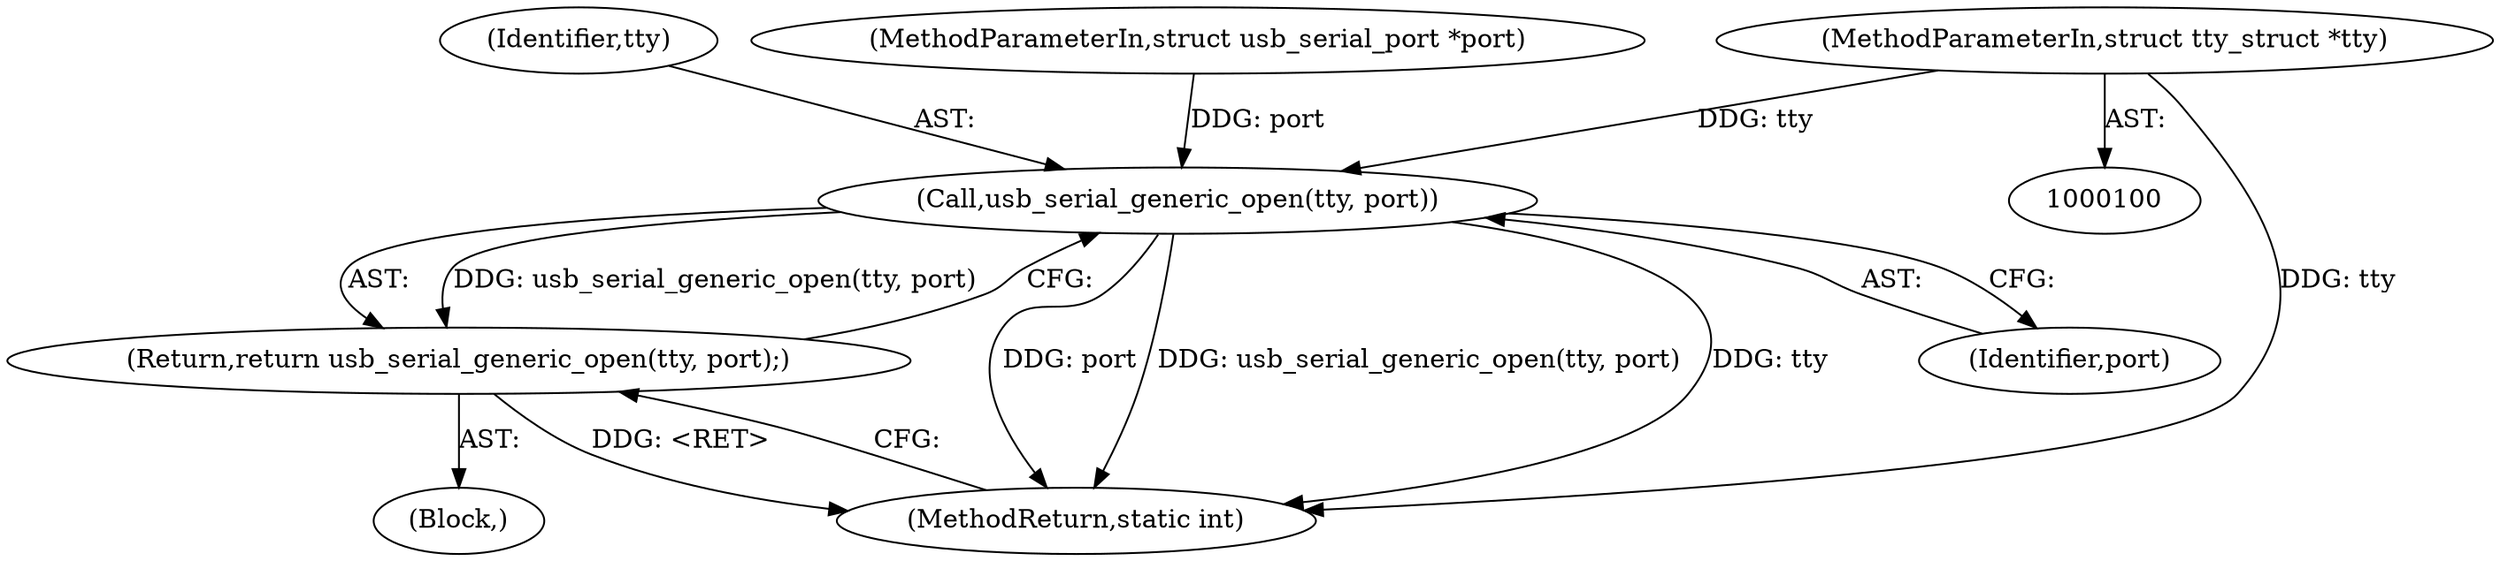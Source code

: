 digraph "0_linux_30572418b445d85fcfe6c8fe84c947d2606767d8@pointer" {
"1000101" [label="(MethodParameterIn,struct tty_struct *tty)"];
"1000105" [label="(Call,usb_serial_generic_open(tty, port))"];
"1000104" [label="(Return,return usb_serial_generic_open(tty, port);)"];
"1000108" [label="(MethodReturn,static int)"];
"1000104" [label="(Return,return usb_serial_generic_open(tty, port);)"];
"1000106" [label="(Identifier,tty)"];
"1000102" [label="(MethodParameterIn,struct usb_serial_port *port)"];
"1000105" [label="(Call,usb_serial_generic_open(tty, port))"];
"1000103" [label="(Block,)"];
"1000107" [label="(Identifier,port)"];
"1000101" [label="(MethodParameterIn,struct tty_struct *tty)"];
"1000101" -> "1000100"  [label="AST: "];
"1000101" -> "1000108"  [label="DDG: tty"];
"1000101" -> "1000105"  [label="DDG: tty"];
"1000105" -> "1000104"  [label="AST: "];
"1000105" -> "1000107"  [label="CFG: "];
"1000106" -> "1000105"  [label="AST: "];
"1000107" -> "1000105"  [label="AST: "];
"1000104" -> "1000105"  [label="CFG: "];
"1000105" -> "1000108"  [label="DDG: port"];
"1000105" -> "1000108"  [label="DDG: usb_serial_generic_open(tty, port)"];
"1000105" -> "1000108"  [label="DDG: tty"];
"1000105" -> "1000104"  [label="DDG: usb_serial_generic_open(tty, port)"];
"1000102" -> "1000105"  [label="DDG: port"];
"1000104" -> "1000103"  [label="AST: "];
"1000108" -> "1000104"  [label="CFG: "];
"1000104" -> "1000108"  [label="DDG: <RET>"];
}
